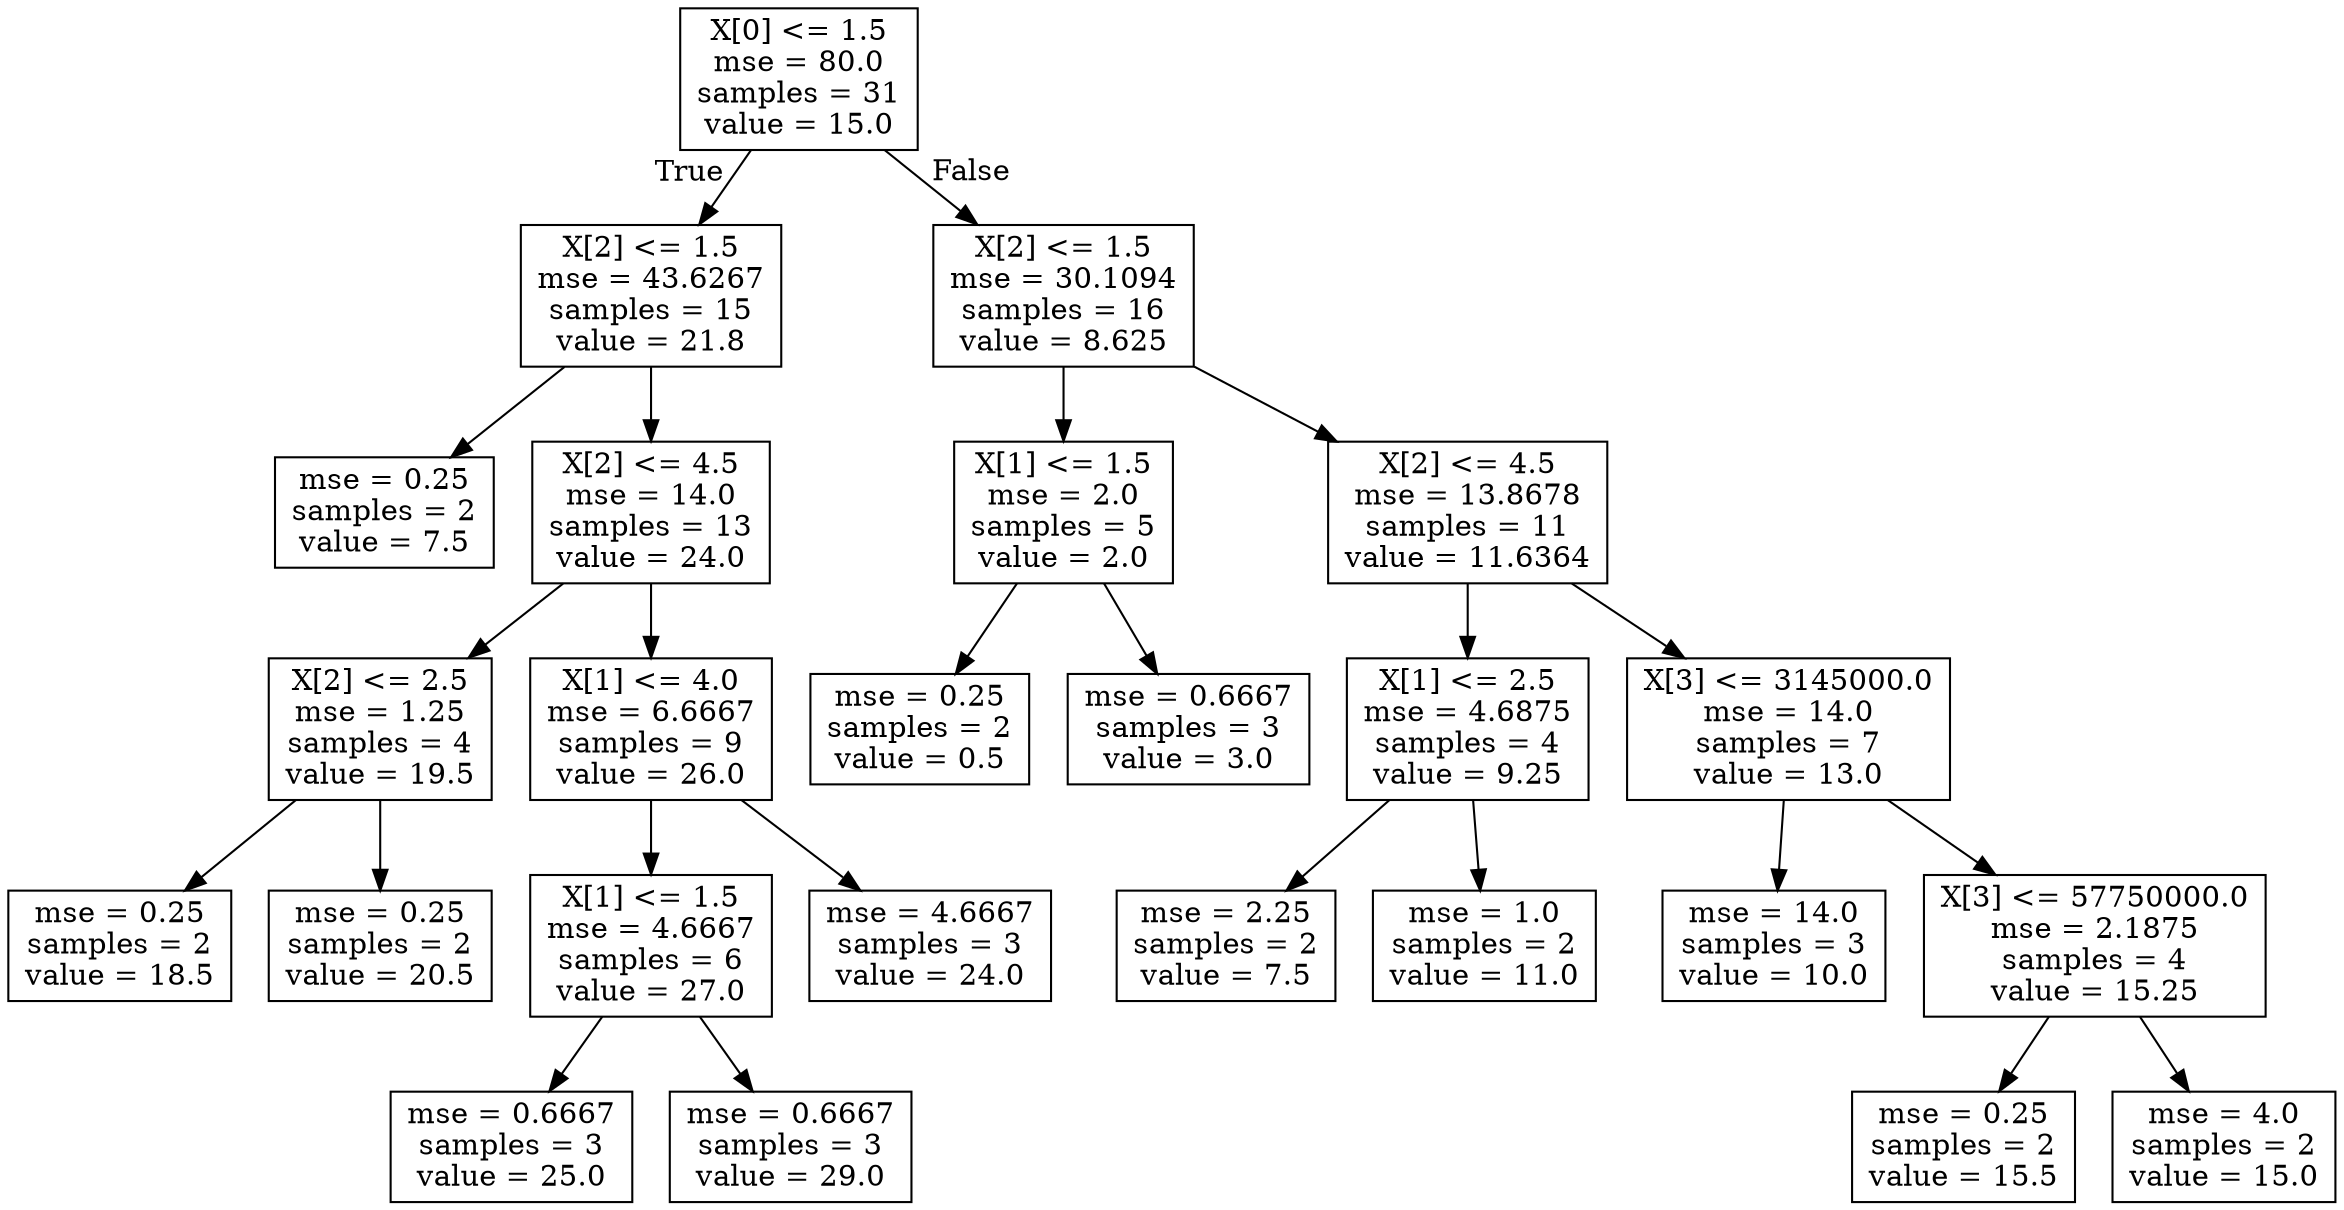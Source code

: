 digraph Tree {
node [shape=box] ;
0 [label="X[0] <= 1.5\nmse = 80.0\nsamples = 31\nvalue = 15.0"] ;
1 [label="X[2] <= 1.5\nmse = 43.6267\nsamples = 15\nvalue = 21.8"] ;
0 -> 1 [labeldistance=2.5, labelangle=45, headlabel="True"] ;
2 [label="mse = 0.25\nsamples = 2\nvalue = 7.5"] ;
1 -> 2 ;
3 [label="X[2] <= 4.5\nmse = 14.0\nsamples = 13\nvalue = 24.0"] ;
1 -> 3 ;
4 [label="X[2] <= 2.5\nmse = 1.25\nsamples = 4\nvalue = 19.5"] ;
3 -> 4 ;
5 [label="mse = 0.25\nsamples = 2\nvalue = 18.5"] ;
4 -> 5 ;
6 [label="mse = 0.25\nsamples = 2\nvalue = 20.5"] ;
4 -> 6 ;
7 [label="X[1] <= 4.0\nmse = 6.6667\nsamples = 9\nvalue = 26.0"] ;
3 -> 7 ;
8 [label="X[1] <= 1.5\nmse = 4.6667\nsamples = 6\nvalue = 27.0"] ;
7 -> 8 ;
9 [label="mse = 0.6667\nsamples = 3\nvalue = 25.0"] ;
8 -> 9 ;
10 [label="mse = 0.6667\nsamples = 3\nvalue = 29.0"] ;
8 -> 10 ;
11 [label="mse = 4.6667\nsamples = 3\nvalue = 24.0"] ;
7 -> 11 ;
12 [label="X[2] <= 1.5\nmse = 30.1094\nsamples = 16\nvalue = 8.625"] ;
0 -> 12 [labeldistance=2.5, labelangle=-45, headlabel="False"] ;
13 [label="X[1] <= 1.5\nmse = 2.0\nsamples = 5\nvalue = 2.0"] ;
12 -> 13 ;
14 [label="mse = 0.25\nsamples = 2\nvalue = 0.5"] ;
13 -> 14 ;
15 [label="mse = 0.6667\nsamples = 3\nvalue = 3.0"] ;
13 -> 15 ;
16 [label="X[2] <= 4.5\nmse = 13.8678\nsamples = 11\nvalue = 11.6364"] ;
12 -> 16 ;
17 [label="X[1] <= 2.5\nmse = 4.6875\nsamples = 4\nvalue = 9.25"] ;
16 -> 17 ;
18 [label="mse = 2.25\nsamples = 2\nvalue = 7.5"] ;
17 -> 18 ;
19 [label="mse = 1.0\nsamples = 2\nvalue = 11.0"] ;
17 -> 19 ;
20 [label="X[3] <= 3145000.0\nmse = 14.0\nsamples = 7\nvalue = 13.0"] ;
16 -> 20 ;
21 [label="mse = 14.0\nsamples = 3\nvalue = 10.0"] ;
20 -> 21 ;
22 [label="X[3] <= 57750000.0\nmse = 2.1875\nsamples = 4\nvalue = 15.25"] ;
20 -> 22 ;
23 [label="mse = 0.25\nsamples = 2\nvalue = 15.5"] ;
22 -> 23 ;
24 [label="mse = 4.0\nsamples = 2\nvalue = 15.0"] ;
22 -> 24 ;
}